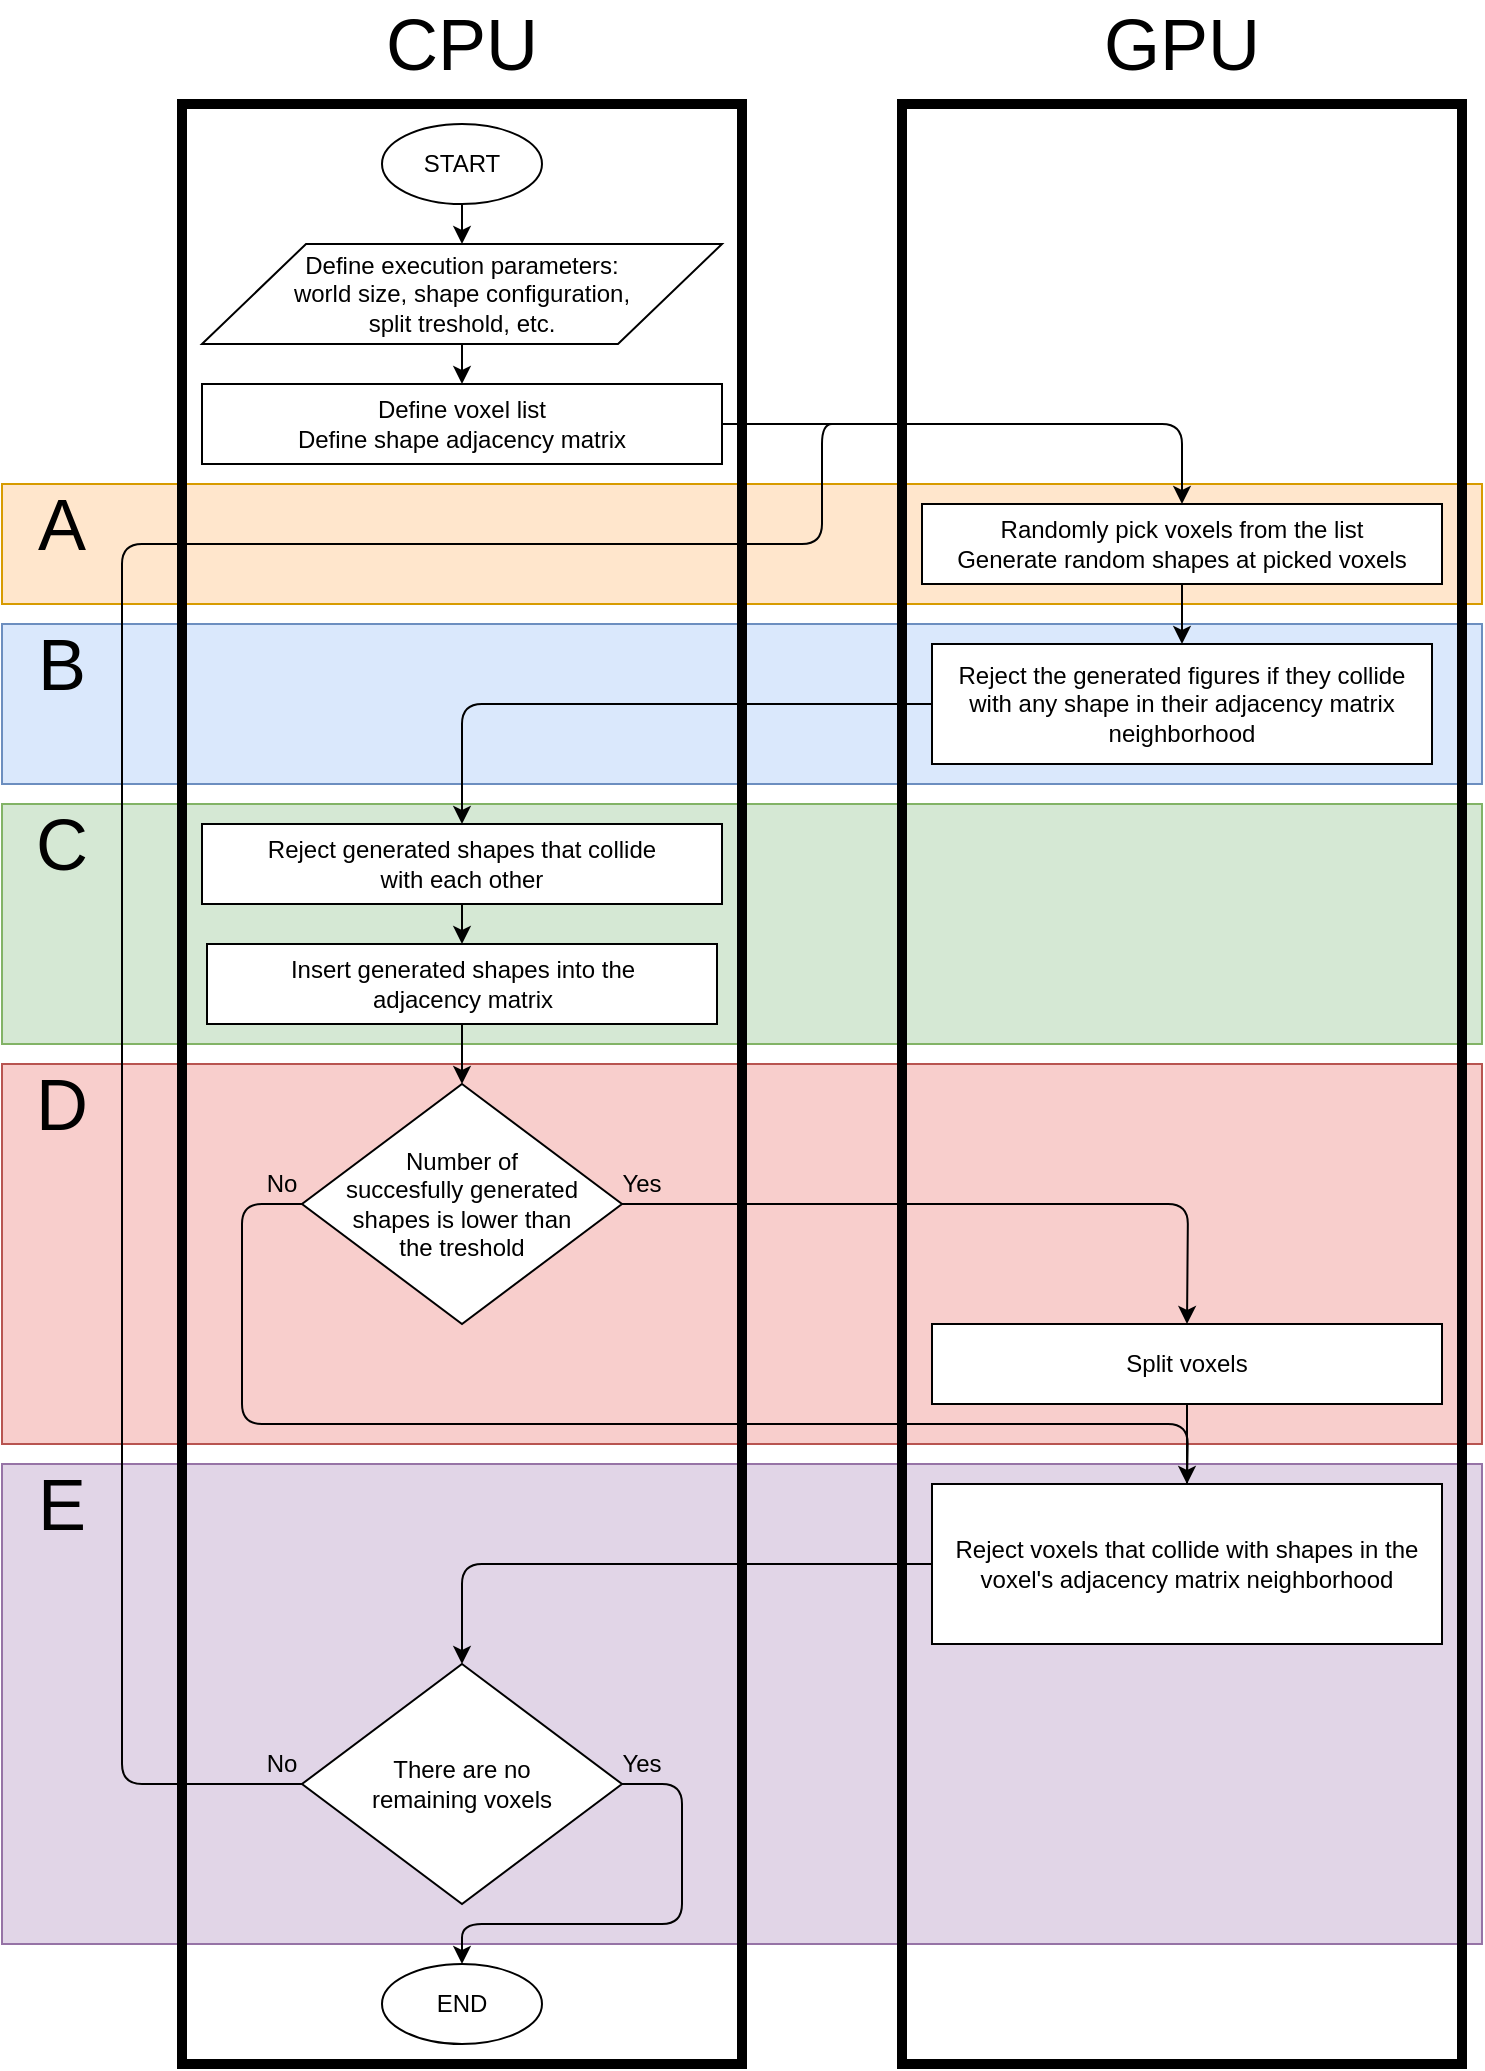 <mxfile version="10.9.6" type="device"><diagram id="juIEQuRC-fNybv85BEOG" name="Page-1"><mxGraphModel dx="1349" dy="758" grid="1" gridSize="10" guides="1" tooltips="1" connect="1" arrows="1" fold="1" page="1" pageScale="1" pageWidth="850" pageHeight="1100" math="0" shadow="0"><root><mxCell id="0"/><mxCell id="1" parent="0"/><mxCell id="WUVgIUfK9PXMqUdaY6ow-49" value="" style="rounded=0;whiteSpace=wrap;html=1;strokeColor=#9673a6;strokeWidth=1;fillColor=#e1d5e7;" parent="1" vertex="1"><mxGeometry x="70" y="760" width="740" height="240" as="geometry"/></mxCell><mxCell id="WUVgIUfK9PXMqUdaY6ow-19" value="" style="rounded=0;whiteSpace=wrap;html=1;strokeColor=#6c8ebf;strokeWidth=1;fillColor=#dae8fc;" parent="1" vertex="1"><mxGeometry x="70" y="340" width="740" height="80" as="geometry"/></mxCell><mxCell id="WUVgIUfK9PXMqUdaY6ow-20" value="" style="rounded=0;whiteSpace=wrap;html=1;strokeColor=#82b366;strokeWidth=1;fillColor=#d5e8d4;" parent="1" vertex="1"><mxGeometry x="70" y="430" width="740" height="120" as="geometry"/></mxCell><mxCell id="WUVgIUfK9PXMqUdaY6ow-21" value="" style="rounded=0;whiteSpace=wrap;html=1;strokeColor=#b85450;strokeWidth=1;fillColor=#f8cecc;" parent="1" vertex="1"><mxGeometry x="70" y="560" width="740" height="190" as="geometry"/></mxCell><mxCell id="WUVgIUfK9PXMqUdaY6ow-18" value="" style="rounded=0;whiteSpace=wrap;html=1;strokeColor=#d79b00;strokeWidth=1;fillColor=#ffe6cc;" parent="1" vertex="1"><mxGeometry x="70" y="270" width="740" height="60" as="geometry"/></mxCell><mxCell id="WUVgIUfK9PXMqUdaY6ow-15" value="" style="rounded=0;whiteSpace=wrap;html=1;fillColor=none;strokeColor=#000000;strokeWidth=5;" parent="1" vertex="1"><mxGeometry x="160" y="80" width="280" height="980" as="geometry"/></mxCell><mxCell id="WUVgIUfK9PXMqUdaY6ow-17" value="" style="rounded=0;whiteSpace=wrap;html=1;fillColor=none;strokeColor=#000000;strokeWidth=5;" parent="1" vertex="1"><mxGeometry x="520" y="80" width="280" height="980" as="geometry"/></mxCell><mxCell id="WUVgIUfK9PXMqUdaY6ow-1" value="START" style="ellipse;whiteSpace=wrap;html=1;" parent="1" vertex="1"><mxGeometry x="260" y="90" width="80" height="40" as="geometry"/></mxCell><mxCell id="WUVgIUfK9PXMqUdaY6ow-3" value="&lt;div&gt;Randomly pick voxels from the list&lt;/div&gt;&lt;div&gt;Generate random shapes at picked voxels&lt;/div&gt;" style="rounded=0;whiteSpace=wrap;html=1;" parent="1" vertex="1"><mxGeometry x="530" y="280" width="260" height="40" as="geometry"/></mxCell><mxCell id="WUVgIUfK9PXMqUdaY6ow-4" value="&lt;div&gt;Define voxel list&lt;/div&gt;&lt;div&gt;Define shape adjacency matrix&lt;br&gt;&lt;/div&gt;" style="rounded=0;whiteSpace=wrap;html=1;" parent="1" vertex="1"><mxGeometry x="170" y="220" width="260" height="40" as="geometry"/></mxCell><mxCell id="WUVgIUfK9PXMqUdaY6ow-6" value="Reject the generated figures if they collide with any shape in their adjacency matrix neighborhood " style="rounded=0;whiteSpace=wrap;html=1;" parent="1" vertex="1"><mxGeometry x="535" y="350" width="250" height="60" as="geometry"/></mxCell><mxCell id="WUVgIUfK9PXMqUdaY6ow-7" value="&lt;div&gt;Reject generated shapes that collide &lt;br&gt;&lt;/div&gt;&lt;div&gt;with each other&lt;/div&gt;" style="rounded=0;whiteSpace=wrap;html=1;" parent="1" vertex="1"><mxGeometry x="170" y="440" width="260" height="40" as="geometry"/></mxCell><mxCell id="WUVgIUfK9PXMqUdaY6ow-8" value="&lt;div&gt;Define execution parameters: &lt;br&gt;&lt;/div&gt;&lt;div&gt;world size, shape configuration,&lt;/div&gt;&lt;div&gt;split treshold, etc.&lt;br&gt;&lt;/div&gt;" style="shape=parallelogram;perimeter=parallelogramPerimeter;whiteSpace=wrap;html=1;" parent="1" vertex="1"><mxGeometry x="170" y="150" width="260" height="50" as="geometry"/></mxCell><mxCell id="WUVgIUfK9PXMqUdaY6ow-9" value="&lt;div&gt;Insert generated shapes into the &lt;br&gt;&lt;/div&gt;&lt;div&gt;adjacency matrix&lt;/div&gt;" style="rounded=0;whiteSpace=wrap;html=1;" parent="1" vertex="1"><mxGeometry x="172.5" y="500" width="255" height="40" as="geometry"/></mxCell><mxCell id="WUVgIUfK9PXMqUdaY6ow-11" value="&lt;div&gt;Number of &lt;br&gt;&lt;/div&gt;&lt;div&gt;succesfully generated shapes is lower than &lt;br&gt;&lt;/div&gt;&lt;div&gt;the treshold&lt;/div&gt;" style="rhombus;whiteSpace=wrap;html=1;" parent="1" vertex="1"><mxGeometry x="220" y="570" width="160" height="120" as="geometry"/></mxCell><mxCell id="WUVgIUfK9PXMqUdaY6ow-13" value="&lt;div&gt;There are no &lt;br&gt;&lt;/div&gt;&lt;div&gt;remaining voxels&lt;/div&gt;" style="rhombus;whiteSpace=wrap;html=1;" parent="1" vertex="1"><mxGeometry x="220" y="860" width="160" height="120" as="geometry"/></mxCell><mxCell id="WUVgIUfK9PXMqUdaY6ow-22" value="&lt;font style=&quot;font-size: 36px&quot;&gt;CPU&lt;/font&gt;" style="text;html=1;strokeColor=none;fillColor=none;align=center;verticalAlign=middle;whiteSpace=wrap;rounded=0;" parent="1" vertex="1"><mxGeometry x="280" y="40" width="40" height="20" as="geometry"/></mxCell><mxCell id="WUVgIUfK9PXMqUdaY6ow-23" value="&lt;font style=&quot;font-size: 36px&quot;&gt;GPU&lt;/font&gt;" style="text;html=1;strokeColor=none;fillColor=none;align=center;verticalAlign=middle;whiteSpace=wrap;rounded=0;" parent="1" vertex="1"><mxGeometry x="640" y="40" width="40" height="20" as="geometry"/></mxCell><mxCell id="WUVgIUfK9PXMqUdaY6ow-10" value="Split voxels" style="rounded=0;whiteSpace=wrap;html=1;" parent="1" vertex="1"><mxGeometry x="535" y="690" width="255" height="40" as="geometry"/></mxCell><mxCell id="WUVgIUfK9PXMqUdaY6ow-12" value="Reject voxels that collide with shapes in the voxel's adjacency matrix neighborhood " style="rounded=0;whiteSpace=wrap;html=1;" parent="1" vertex="1"><mxGeometry x="535" y="770" width="255" height="80" as="geometry"/></mxCell><mxCell id="WUVgIUfK9PXMqUdaY6ow-25" value="" style="endArrow=none;html=1;endFill=0;exitX=0;exitY=0.5;exitDx=0;exitDy=0;" parent="1" source="WUVgIUfK9PXMqUdaY6ow-13" edge="1"><mxGeometry width="50" height="50" relative="1" as="geometry"><mxPoint x="223" y="910" as="sourcePoint"/><mxPoint x="490" y="240" as="targetPoint"/><Array as="points"><mxPoint x="130" y="920"/><mxPoint x="130" y="300"/><mxPoint x="480" y="300"/><mxPoint x="480" y="240"/></Array></mxGeometry></mxCell><mxCell id="WUVgIUfK9PXMqUdaY6ow-26" value="" style="endArrow=classic;html=1;exitX=0.5;exitY=1;exitDx=0;exitDy=0;" parent="1" source="WUVgIUfK9PXMqUdaY6ow-1" target="WUVgIUfK9PXMqUdaY6ow-8" edge="1"><mxGeometry width="50" height="50" relative="1" as="geometry"><mxPoint x="70" y="230" as="sourcePoint"/><mxPoint x="120" y="180" as="targetPoint"/></mxGeometry></mxCell><mxCell id="WUVgIUfK9PXMqUdaY6ow-27" value="" style="endArrow=classic;html=1;exitX=0.5;exitY=1;exitDx=0;exitDy=0;" parent="1" source="WUVgIUfK9PXMqUdaY6ow-3" target="WUVgIUfK9PXMqUdaY6ow-6" edge="1"><mxGeometry width="50" height="50" relative="1" as="geometry"><mxPoint x="80" y="250" as="sourcePoint"/><mxPoint x="130" y="200" as="targetPoint"/></mxGeometry></mxCell><mxCell id="WUVgIUfK9PXMqUdaY6ow-28" value="" style="endArrow=classic;html=1;exitX=1;exitY=0.5;exitDx=0;exitDy=0;entryX=0.5;entryY=0;entryDx=0;entryDy=0;" parent="1" source="WUVgIUfK9PXMqUdaY6ow-4" target="WUVgIUfK9PXMqUdaY6ow-3" edge="1"><mxGeometry width="50" height="50" relative="1" as="geometry"><mxPoint x="90" y="260" as="sourcePoint"/><mxPoint x="140" y="210" as="targetPoint"/><Array as="points"><mxPoint x="660" y="240"/></Array></mxGeometry></mxCell><mxCell id="WUVgIUfK9PXMqUdaY6ow-29" value="" style="endArrow=classic;html=1;exitX=0.5;exitY=1;exitDx=0;exitDy=0;" parent="1" source="WUVgIUfK9PXMqUdaY6ow-8" target="WUVgIUfK9PXMqUdaY6ow-4" edge="1"><mxGeometry width="50" height="50" relative="1" as="geometry"><mxPoint x="100" y="270" as="sourcePoint"/><mxPoint x="150" y="220" as="targetPoint"/></mxGeometry></mxCell><mxCell id="WUVgIUfK9PXMqUdaY6ow-30" value="" style="endArrow=classic;html=1;exitX=0.5;exitY=1;exitDx=0;exitDy=0;" parent="1" source="WUVgIUfK9PXMqUdaY6ow-7" target="WUVgIUfK9PXMqUdaY6ow-9" edge="1"><mxGeometry width="50" height="50" relative="1" as="geometry"><mxPoint x="80" y="250" as="sourcePoint"/><mxPoint x="130" y="200" as="targetPoint"/></mxGeometry></mxCell><mxCell id="WUVgIUfK9PXMqUdaY6ow-31" value="" style="endArrow=classic;html=1;exitX=0;exitY=0.5;exitDx=0;exitDy=0;entryX=0.5;entryY=0;entryDx=0;entryDy=0;" parent="1" source="WUVgIUfK9PXMqUdaY6ow-6" target="WUVgIUfK9PXMqUdaY6ow-7" edge="1"><mxGeometry width="50" height="50" relative="1" as="geometry"><mxPoint x="90" y="260" as="sourcePoint"/><mxPoint x="140" y="210" as="targetPoint"/><Array as="points"><mxPoint x="300" y="380"/></Array></mxGeometry></mxCell><mxCell id="WUVgIUfK9PXMqUdaY6ow-32" value="" style="endArrow=classic;html=1;exitX=0.5;exitY=1;exitDx=0;exitDy=0;entryX=0.5;entryY=0;entryDx=0;entryDy=0;" parent="1" source="WUVgIUfK9PXMqUdaY6ow-9" target="WUVgIUfK9PXMqUdaY6ow-11" edge="1"><mxGeometry width="50" height="50" relative="1" as="geometry"><mxPoint x="80" y="250.0" as="sourcePoint"/><mxPoint x="130" y="200" as="targetPoint"/><Array as="points"/></mxGeometry></mxCell><mxCell id="WUVgIUfK9PXMqUdaY6ow-33" value="" style="endArrow=classic;html=1;exitX=0;exitY=0.5;exitDx=0;exitDy=0;entryX=0.5;entryY=0;entryDx=0;entryDy=0;" parent="1" source="WUVgIUfK9PXMqUdaY6ow-12" target="WUVgIUfK9PXMqUdaY6ow-13" edge="1"><mxGeometry width="50" height="50" relative="1" as="geometry"><mxPoint x="70" y="240" as="sourcePoint"/><mxPoint x="120" y="190" as="targetPoint"/><Array as="points"><mxPoint x="300" y="810"/></Array></mxGeometry></mxCell><mxCell id="WUVgIUfK9PXMqUdaY6ow-34" value="" style="endArrow=classic;html=1;exitX=1;exitY=0.5;exitDx=0;exitDy=0;entryX=0.5;entryY=0;entryDx=0;entryDy=0;" parent="1" source="WUVgIUfK9PXMqUdaY6ow-11" target="WUVgIUfK9PXMqUdaY6ow-10" edge="1"><mxGeometry width="50" height="50" relative="1" as="geometry"><mxPoint x="80" y="250" as="sourcePoint"/><mxPoint x="130" y="200" as="targetPoint"/><Array as="points"><mxPoint x="663" y="630"/></Array></mxGeometry></mxCell><mxCell id="WUVgIUfK9PXMqUdaY6ow-35" value="" style="endArrow=none;html=1;exitX=0;exitY=0.5;exitDx=0;exitDy=0;entryX=0.5;entryY=0;entryDx=0;entryDy=0;endFill=0;" parent="1" source="WUVgIUfK9PXMqUdaY6ow-11" target="WUVgIUfK9PXMqUdaY6ow-12" edge="1"><mxGeometry width="50" height="50" relative="1" as="geometry"><mxPoint x="80" y="250.0" as="sourcePoint"/><mxPoint x="660" y="760" as="targetPoint"/><Array as="points"><mxPoint x="190" y="630"/><mxPoint x="190" y="740"/><mxPoint x="663" y="740"/></Array></mxGeometry></mxCell><mxCell id="WUVgIUfK9PXMqUdaY6ow-36" value="" style="endArrow=classic;html=1;exitX=0.5;exitY=1;exitDx=0;exitDy=0;" parent="1" source="WUVgIUfK9PXMqUdaY6ow-10" target="WUVgIUfK9PXMqUdaY6ow-12" edge="1"><mxGeometry width="50" height="50" relative="1" as="geometry"><mxPoint x="90" y="260.0" as="sourcePoint"/><mxPoint x="661" y="760" as="targetPoint"/></mxGeometry></mxCell><mxCell id="WUVgIUfK9PXMqUdaY6ow-38" value="END" style="ellipse;whiteSpace=wrap;html=1;" parent="1" vertex="1"><mxGeometry x="260" y="1010" width="80" height="40" as="geometry"/></mxCell><mxCell id="WUVgIUfK9PXMqUdaY6ow-39" value="" style="endArrow=classic;html=1;exitX=1;exitY=0.5;exitDx=0;exitDy=0;entryX=0.5;entryY=0;entryDx=0;entryDy=0;" parent="1" source="WUVgIUfK9PXMqUdaY6ow-13" target="WUVgIUfK9PXMqUdaY6ow-38" edge="1"><mxGeometry width="50" height="50" relative="1" as="geometry"><mxPoint x="70" y="1170" as="sourcePoint"/><mxPoint x="120" y="1120" as="targetPoint"/><Array as="points"><mxPoint x="410" y="920"/><mxPoint x="410" y="990"/><mxPoint x="300" y="990"/></Array></mxGeometry></mxCell><mxCell id="WUVgIUfK9PXMqUdaY6ow-40" value="No" style="text;html=1;strokeColor=none;fillColor=none;align=center;verticalAlign=middle;whiteSpace=wrap;rounded=0;" parent="1" vertex="1"><mxGeometry x="190" y="610" width="40" height="20" as="geometry"/></mxCell><mxCell id="WUVgIUfK9PXMqUdaY6ow-41" value="Yes" style="text;html=1;strokeColor=none;fillColor=none;align=center;verticalAlign=middle;whiteSpace=wrap;rounded=0;" parent="1" vertex="1"><mxGeometry x="370" y="610" width="40" height="20" as="geometry"/></mxCell><mxCell id="WUVgIUfK9PXMqUdaY6ow-42" value="No" style="text;html=1;strokeColor=none;fillColor=none;align=center;verticalAlign=middle;whiteSpace=wrap;rounded=0;" parent="1" vertex="1"><mxGeometry x="190" y="900" width="40" height="20" as="geometry"/></mxCell><mxCell id="WUVgIUfK9PXMqUdaY6ow-43" value="Yes" style="text;html=1;strokeColor=none;fillColor=none;align=center;verticalAlign=middle;whiteSpace=wrap;rounded=0;" parent="1" vertex="1"><mxGeometry x="370" y="900" width="40" height="20" as="geometry"/></mxCell><mxCell id="WUVgIUfK9PXMqUdaY6ow-45" value="&lt;font style=&quot;font-size: 36px&quot;&gt;A&lt;/font&gt;" style="text;html=1;strokeColor=none;fillColor=none;align=center;verticalAlign=middle;whiteSpace=wrap;rounded=0;" parent="1" vertex="1"><mxGeometry x="80" y="280" width="40" height="20" as="geometry"/></mxCell><mxCell id="WUVgIUfK9PXMqUdaY6ow-46" value="&lt;font style=&quot;font-size: 36px&quot;&gt;B&lt;/font&gt;" style="text;html=1;strokeColor=none;fillColor=none;align=center;verticalAlign=middle;whiteSpace=wrap;rounded=0;" parent="1" vertex="1"><mxGeometry x="80" y="350" width="40" height="20" as="geometry"/></mxCell><mxCell id="WUVgIUfK9PXMqUdaY6ow-47" value="&lt;font style=&quot;font-size: 36px&quot;&gt;C&lt;/font&gt;" style="text;html=1;strokeColor=none;fillColor=none;align=center;verticalAlign=middle;whiteSpace=wrap;rounded=0;" parent="1" vertex="1"><mxGeometry x="80" y="440" width="40" height="20" as="geometry"/></mxCell><mxCell id="WUVgIUfK9PXMqUdaY6ow-48" value="&lt;font style=&quot;font-size: 36px&quot;&gt;D&lt;/font&gt;" style="text;html=1;strokeColor=none;fillColor=none;align=center;verticalAlign=middle;whiteSpace=wrap;rounded=0;" parent="1" vertex="1"><mxGeometry x="80" y="570" width="40" height="20" as="geometry"/></mxCell><mxCell id="WUVgIUfK9PXMqUdaY6ow-50" value="&lt;font style=&quot;font-size: 36px&quot;&gt;E&lt;/font&gt;" style="text;html=1;strokeColor=none;fillColor=none;align=center;verticalAlign=middle;whiteSpace=wrap;rounded=0;" parent="1" vertex="1"><mxGeometry x="80" y="770" width="40" height="20" as="geometry"/></mxCell></root></mxGraphModel></diagram></mxfile>